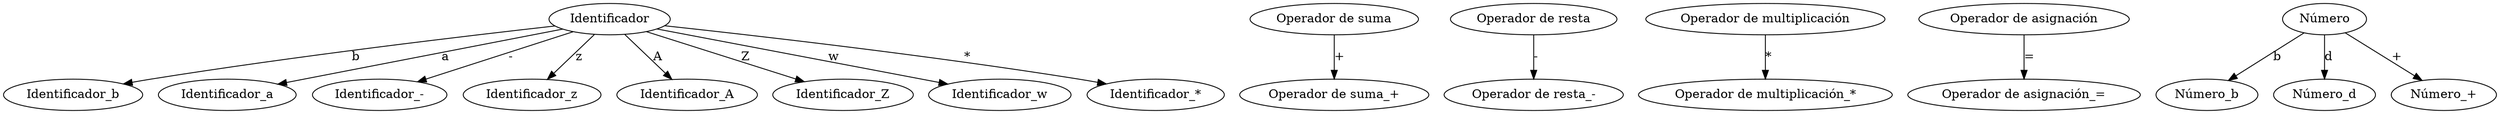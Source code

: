 digraph Automaton {
	Identificador
	Identificador -> Identificador_b [label=b]
	Identificador -> Identificador_a [label=a]
	Identificador -> "Identificador_-" [label="-"]
	Identificador -> Identificador_z [label=z]
	Identificador -> Identificador_A [label=A]
	Identificador -> Identificador_Z [label=Z]
	Identificador -> Identificador_w [label=w]
	Identificador -> "Identificador_*" [label="*"]
	"Operador de suma"
	"Operador de suma" -> "Operador de suma_+" [label="+"]
	"Operador de resta"
	"Operador de resta" -> "Operador de resta_-" [label="-"]
	"Operador de multiplicación"
	"Operador de multiplicación" -> "Operador de multiplicación_*" [label="*"]
	"Operador de asignación"
	"Operador de asignación" -> "Operador de asignación_=" [label="="]
	"Número"
	"Número" -> "Número_b" [label=b]
	"Número" -> "Número_d" [label=d]
	"Número" -> "Número_+" [label="+"]
}
